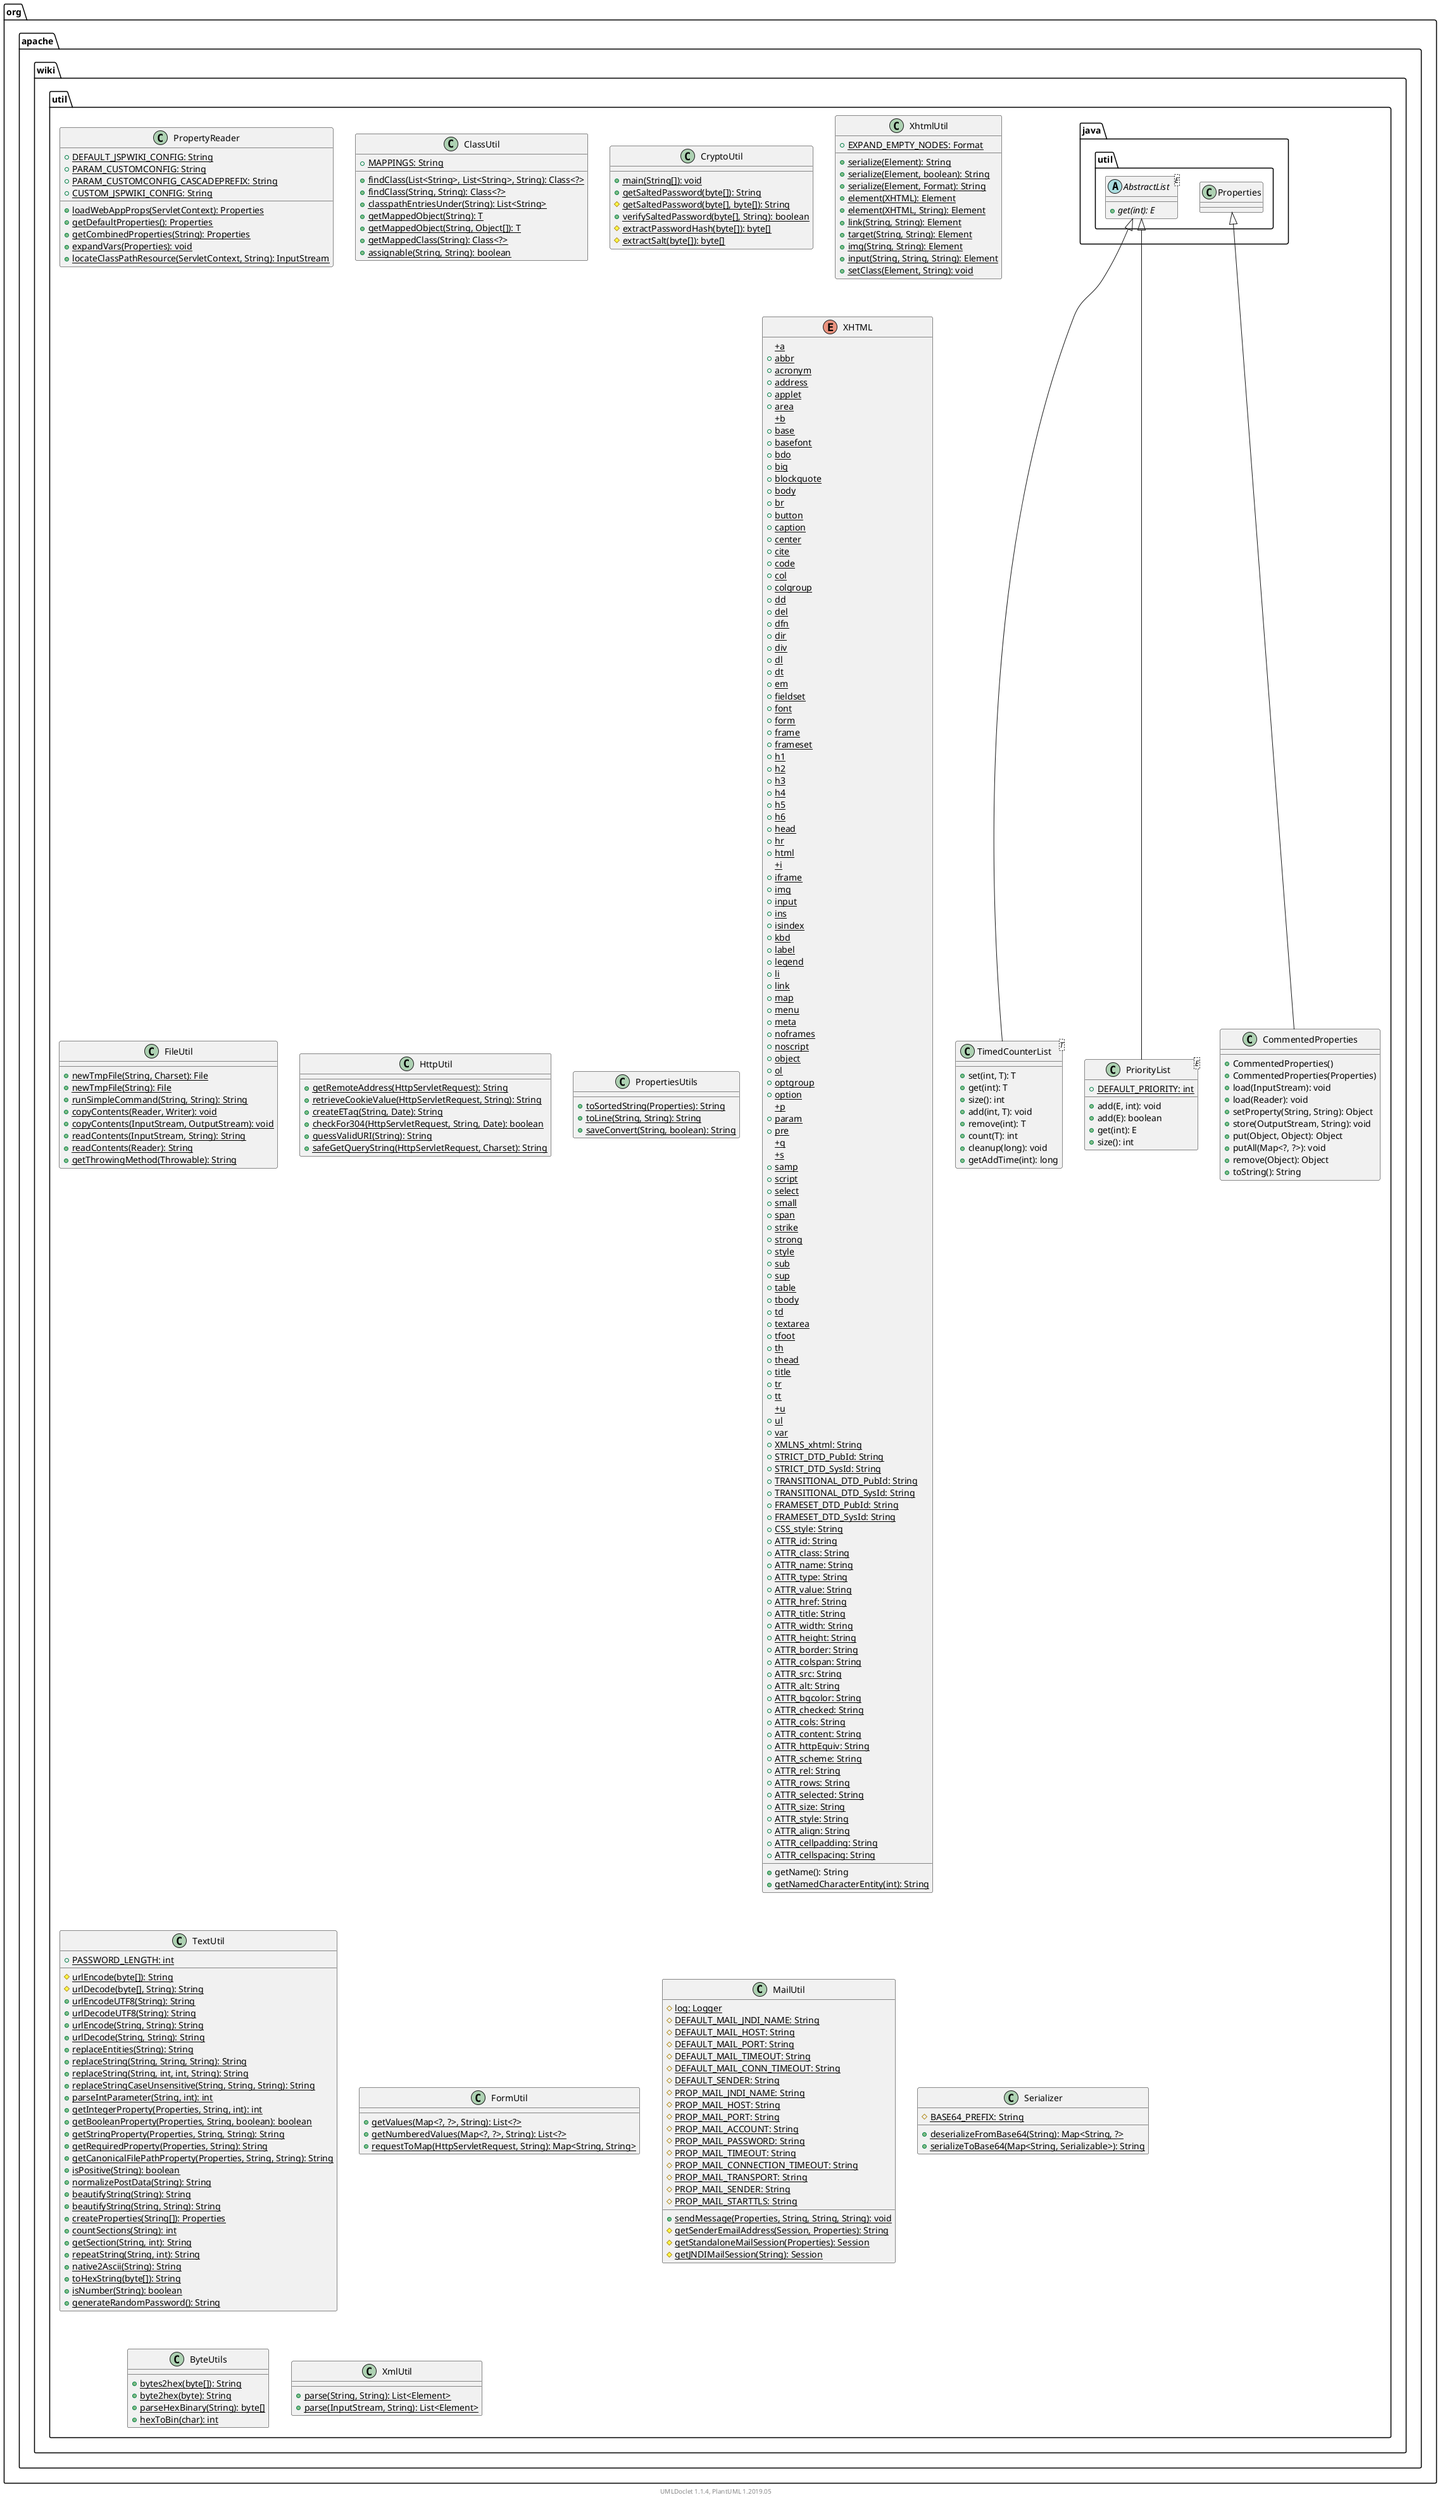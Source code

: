 @startuml

    namespace org.apache.wiki.util {

        class PropertyReader [[PropertyReader.html]] {
            {static} +DEFAULT_JSPWIKI_CONFIG: String
            {static} +PARAM_CUSTOMCONFIG: String
            {static} +PARAM_CUSTOMCONFIG_CASCADEPREFIX: String
            {static} +CUSTOM_JSPWIKI_CONFIG: String
            {static} +loadWebAppProps(ServletContext): Properties
            {static} +getDefaultProperties(): Properties
            {static} +getCombinedProperties(String): Properties
            {static} +expandVars(Properties): void
            {static} +locateClassPathResource(ServletContext, String): InputStream
        }

        class TimedCounterList<T> [[TimedCounterList.html]] {
            +set(int, T): T
            +get(int): T
            +size(): int
            +add(int, T): void
            +remove(int): T
            +count(T): int
            +cleanup(long): void
            +getAddTime(int): long
        }

        class ClassUtil [[ClassUtil.html]] {
            {static} +MAPPINGS: String
            {static} +findClass(List<String>, List<String>, String): Class<?>
            {static} +findClass(String, String): Class<?>
            {static} +classpathEntriesUnder(String): List<String>
            {static} +getMappedObject(String): T
            {static} +getMappedObject(String, Object[]): T
            {static} +getMappedClass(String): Class<?>
            {static} +assignable(String, String): boolean
        }

        class CryptoUtil [[CryptoUtil.html]] {
            {static} +main(String[]): void
            {static} +getSaltedPassword(byte[]): String
            {static} #getSaltedPassword(byte[], byte[]): String
            {static} +verifySaltedPassword(byte[], String): boolean
            {static} #extractPasswordHash(byte[]): byte[]
            {static} #extractSalt(byte[]): byte[]
        }

        class XhtmlUtil [[XhtmlUtil.html]] {
            {static} +EXPAND_EMPTY_NODES: Format
            {static} +serialize(Element): String
            {static} +serialize(Element, boolean): String
            {static} +serialize(Element, Format): String
            {static} +element(XHTML): Element
            {static} +element(XHTML, String): Element
            {static} +link(String, String): Element
            {static} +target(String, String): Element
            {static} +img(String, String): Element
            {static} +input(String, String, String): Element
            {static} +setClass(Element, String): void
        }

        class FileUtil [[FileUtil.html]] {
            {static} +newTmpFile(String, Charset): File
            {static} +newTmpFile(String): File
            {static} +runSimpleCommand(String, String): String
            {static} +copyContents(Reader, Writer): void
            {static} +copyContents(InputStream, OutputStream): void
            {static} +readContents(InputStream, String): String
            {static} +readContents(Reader): String
            {static} +getThrowingMethod(Throwable): String
        }

        class PriorityList<E> [[PriorityList.html]] {
            {static} +DEFAULT_PRIORITY: int
            +add(E, int): void
            +add(E): boolean
            +get(int): E
            +size(): int
        }

        class HttpUtil [[HttpUtil.html]] {
            {static} +getRemoteAddress(HttpServletRequest): String
            {static} +retrieveCookieValue(HttpServletRequest, String): String
            {static} +createETag(String, Date): String
            {static} +checkFor304(HttpServletRequest, String, Date): boolean
            {static} +guessValidURI(String): String
            {static} +safeGetQueryString(HttpServletRequest, Charset): String
        }

        class CommentedProperties [[CommentedProperties.html]] {
            +CommentedProperties()
            +CommentedProperties(Properties)
            +load(InputStream): void
            +load(Reader): void
            +setProperty(String, String): Object
            +store(OutputStream, String): void
            +put(Object, Object): Object
            +putAll(Map<?, ?>): void
            +remove(Object): Object
            +toString(): String
        }

        class PropertiesUtils [[PropertiesUtils.html]] {
            {static} +toSortedString(Properties): String
            {static} +toLine(String, String): String
            {static} +saveConvert(String, boolean): String
        }

        enum XHTML [[XHTML.html]] {
            {static} +a
            {static} +abbr
            {static} +acronym
            {static} +address
            {static} +applet
            {static} +area
            {static} +b
            {static} +base
            {static} +basefont
            {static} +bdo
            {static} +big
            {static} +blockquote
            {static} +body
            {static} +br
            {static} +button
            {static} +caption
            {static} +center
            {static} +cite
            {static} +code
            {static} +col
            {static} +colgroup
            {static} +dd
            {static} +del
            {static} +dfn
            {static} +dir
            {static} +div
            {static} +dl
            {static} +dt
            {static} +em
            {static} +fieldset
            {static} +font
            {static} +form
            {static} +frame
            {static} +frameset
            {static} +h1
            {static} +h2
            {static} +h3
            {static} +h4
            {static} +h5
            {static} +h6
            {static} +head
            {static} +hr
            {static} +html
            {static} +i
            {static} +iframe
            {static} +img
            {static} +input
            {static} +ins
            {static} +isindex
            {static} +kbd
            {static} +label
            {static} +legend
            {static} +li
            {static} +link
            {static} +map
            {static} +menu
            {static} +meta
            {static} +noframes
            {static} +noscript
            {static} +object
            {static} +ol
            {static} +optgroup
            {static} +option
            {static} +p
            {static} +param
            {static} +pre
            {static} +q
            {static} +s
            {static} +samp
            {static} +script
            {static} +select
            {static} +small
            {static} +span
            {static} +strike
            {static} +strong
            {static} +style
            {static} +sub
            {static} +sup
            {static} +table
            {static} +tbody
            {static} +td
            {static} +textarea
            {static} +tfoot
            {static} +th
            {static} +thead
            {static} +title
            {static} +tr
            {static} +tt
            {static} +u
            {static} +ul
            {static} +var
            {static} +XMLNS_xhtml: String
            {static} +STRICT_DTD_PubId: String
            {static} +STRICT_DTD_SysId: String
            {static} +TRANSITIONAL_DTD_PubId: String
            {static} +TRANSITIONAL_DTD_SysId: String
            {static} +FRAMESET_DTD_PubId: String
            {static} +FRAMESET_DTD_SysId: String
            {static} +CSS_style: String
            {static} +ATTR_id: String
            {static} +ATTR_class: String
            {static} +ATTR_name: String
            {static} +ATTR_type: String
            {static} +ATTR_value: String
            {static} +ATTR_href: String
            {static} +ATTR_title: String
            {static} +ATTR_width: String
            {static} +ATTR_height: String
            {static} +ATTR_border: String
            {static} +ATTR_colspan: String
            {static} +ATTR_src: String
            {static} +ATTR_alt: String
            {static} +ATTR_bgcolor: String
            {static} +ATTR_checked: String
            {static} +ATTR_cols: String
            {static} +ATTR_content: String
            {static} +ATTR_httpEquiv: String
            {static} +ATTR_scheme: String
            {static} +ATTR_rel: String
            {static} +ATTR_rows: String
            {static} +ATTR_selected: String
            {static} +ATTR_size: String
            {static} +ATTR_style: String
            {static} +ATTR_align: String
            {static} +ATTR_cellpadding: String
            {static} +ATTR_cellspacing: String
            +getName(): String
            {static} +getNamedCharacterEntity(int): String
        }

        class TextUtil [[TextUtil.html]] {
            {static} +PASSWORD_LENGTH: int
            {static} #urlEncode(byte[]): String
            {static} #urlDecode(byte[], String): String
            {static} +urlEncodeUTF8(String): String
            {static} +urlDecodeUTF8(String): String
            {static} +urlEncode(String, String): String
            {static} +urlDecode(String, String): String
            {static} +replaceEntities(String): String
            {static} +replaceString(String, String, String): String
            {static} +replaceString(String, int, int, String): String
            {static} +replaceStringCaseUnsensitive(String, String, String): String
            {static} +parseIntParameter(String, int): int
            {static} +getIntegerProperty(Properties, String, int): int
            {static} +getBooleanProperty(Properties, String, boolean): boolean
            {static} +getStringProperty(Properties, String, String): String
            {static} +getRequiredProperty(Properties, String): String
            {static} +getCanonicalFilePathProperty(Properties, String, String): String
            {static} +isPositive(String): boolean
            {static} +normalizePostData(String): String
            {static} +beautifyString(String): String
            {static} +beautifyString(String, String): String
            {static} +createProperties(String[]): Properties
            {static} +countSections(String): int
            {static} +getSection(String, int): String
            {static} +repeatString(String, int): String
            {static} +native2Ascii(String): String
            {static} +toHexString(byte[]): String
            {static} +isNumber(String): boolean
            {static} +generateRandomPassword(): String
        }

        class FormUtil [[FormUtil.html]] {
            {static} +getValues(Map<?, ?>, String): List<?>
            {static} +getNumberedValues(Map<?, ?>, String): List<?>
            {static} +requestToMap(HttpServletRequest, String): Map<String, String>
        }

        class MailUtil [[MailUtil.html]] {
            {static} #log: Logger
            {static} #DEFAULT_MAIL_JNDI_NAME: String
            {static} #DEFAULT_MAIL_HOST: String
            {static} #DEFAULT_MAIL_PORT: String
            {static} #DEFAULT_MAIL_TIMEOUT: String
            {static} #DEFAULT_MAIL_CONN_TIMEOUT: String
            {static} #DEFAULT_SENDER: String
            {static} #PROP_MAIL_JNDI_NAME: String
            {static} #PROP_MAIL_HOST: String
            {static} #PROP_MAIL_PORT: String
            {static} #PROP_MAIL_ACCOUNT: String
            {static} #PROP_MAIL_PASSWORD: String
            {static} #PROP_MAIL_TIMEOUT: String
            {static} #PROP_MAIL_CONNECTION_TIMEOUT: String
            {static} #PROP_MAIL_TRANSPORT: String
            {static} #PROP_MAIL_SENDER: String
            {static} #PROP_MAIL_STARTTLS: String
            {static} +sendMessage(Properties, String, String, String): void
            {static} #getSenderEmailAddress(Session, Properties): String
            {static} #getStandaloneMailSession(Properties): Session
            {static} #getJNDIMailSession(String): Session
        }

        class Serializer [[Serializer.html]] {
            {static} #BASE64_PREFIX: String
            {static} +deserializeFromBase64(String): Map<String, ?>
            {static} +serializeToBase64(Map<String, Serializable>): String
        }

        class ByteUtils [[ByteUtils.html]] {
            {static} +bytes2hex(byte[]): String
            {static} +byte2hex(byte): String
            {static} +parseHexBinary(String): byte[]
            {static} +hexToBin(char): int
        }

        class XmlUtil [[XmlUtil.html]] {
            {static} +parse(String, String): List<Element>
            {static} +parse(InputStream, String): List<Element>
        }

        abstract class java.util.AbstractList<E> {
            {abstract} +get(int): E
        }
        java.util.AbstractList <|-- TimedCounterList

        java.util.AbstractList <|-- PriorityList

        class java.util.Properties
        java.util.Properties <|-- CommentedProperties

    }


    center footer UMLDoclet 1.1.4, PlantUML 1.2019.05
@enduml
